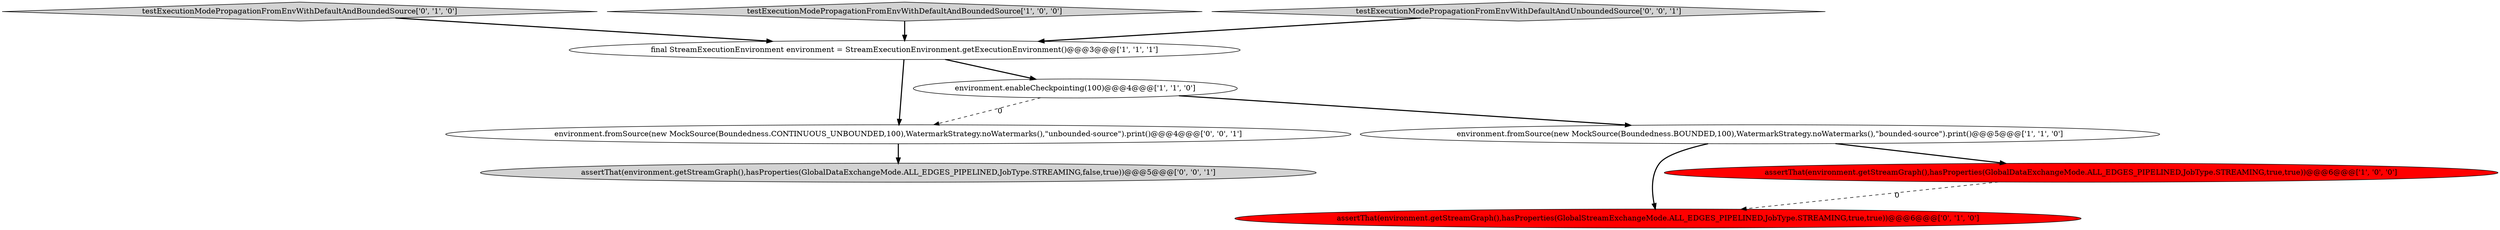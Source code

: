 digraph {
7 [style = filled, label = "environment.fromSource(new MockSource(Boundedness.CONTINUOUS_UNBOUNDED,100),WatermarkStrategy.noWatermarks(),\"unbounded-source\").print()@@@4@@@['0', '0', '1']", fillcolor = white, shape = ellipse image = "AAA0AAABBB3BBB"];
2 [style = filled, label = "final StreamExecutionEnvironment environment = StreamExecutionEnvironment.getExecutionEnvironment()@@@3@@@['1', '1', '1']", fillcolor = white, shape = ellipse image = "AAA0AAABBB1BBB"];
6 [style = filled, label = "assertThat(environment.getStreamGraph(),hasProperties(GlobalStreamExchangeMode.ALL_EDGES_PIPELINED,JobType.STREAMING,true,true))@@@6@@@['0', '1', '0']", fillcolor = red, shape = ellipse image = "AAA1AAABBB2BBB"];
5 [style = filled, label = "testExecutionModePropagationFromEnvWithDefaultAndBoundedSource['0', '1', '0']", fillcolor = lightgray, shape = diamond image = "AAA0AAABBB2BBB"];
8 [style = filled, label = "assertThat(environment.getStreamGraph(),hasProperties(GlobalDataExchangeMode.ALL_EDGES_PIPELINED,JobType.STREAMING,false,true))@@@5@@@['0', '0', '1']", fillcolor = lightgray, shape = ellipse image = "AAA0AAABBB3BBB"];
0 [style = filled, label = "assertThat(environment.getStreamGraph(),hasProperties(GlobalDataExchangeMode.ALL_EDGES_PIPELINED,JobType.STREAMING,true,true))@@@6@@@['1', '0', '0']", fillcolor = red, shape = ellipse image = "AAA1AAABBB1BBB"];
1 [style = filled, label = "testExecutionModePropagationFromEnvWithDefaultAndBoundedSource['1', '0', '0']", fillcolor = lightgray, shape = diamond image = "AAA0AAABBB1BBB"];
9 [style = filled, label = "testExecutionModePropagationFromEnvWithDefaultAndUnboundedSource['0', '0', '1']", fillcolor = lightgray, shape = diamond image = "AAA0AAABBB3BBB"];
4 [style = filled, label = "environment.enableCheckpointing(100)@@@4@@@['1', '1', '0']", fillcolor = white, shape = ellipse image = "AAA0AAABBB1BBB"];
3 [style = filled, label = "environment.fromSource(new MockSource(Boundedness.BOUNDED,100),WatermarkStrategy.noWatermarks(),\"bounded-source\").print()@@@5@@@['1', '1', '0']", fillcolor = white, shape = ellipse image = "AAA0AAABBB1BBB"];
4->3 [style = bold, label=""];
3->6 [style = bold, label=""];
5->2 [style = bold, label=""];
1->2 [style = bold, label=""];
2->7 [style = bold, label=""];
7->8 [style = bold, label=""];
2->4 [style = bold, label=""];
9->2 [style = bold, label=""];
4->7 [style = dashed, label="0"];
3->0 [style = bold, label=""];
0->6 [style = dashed, label="0"];
}
